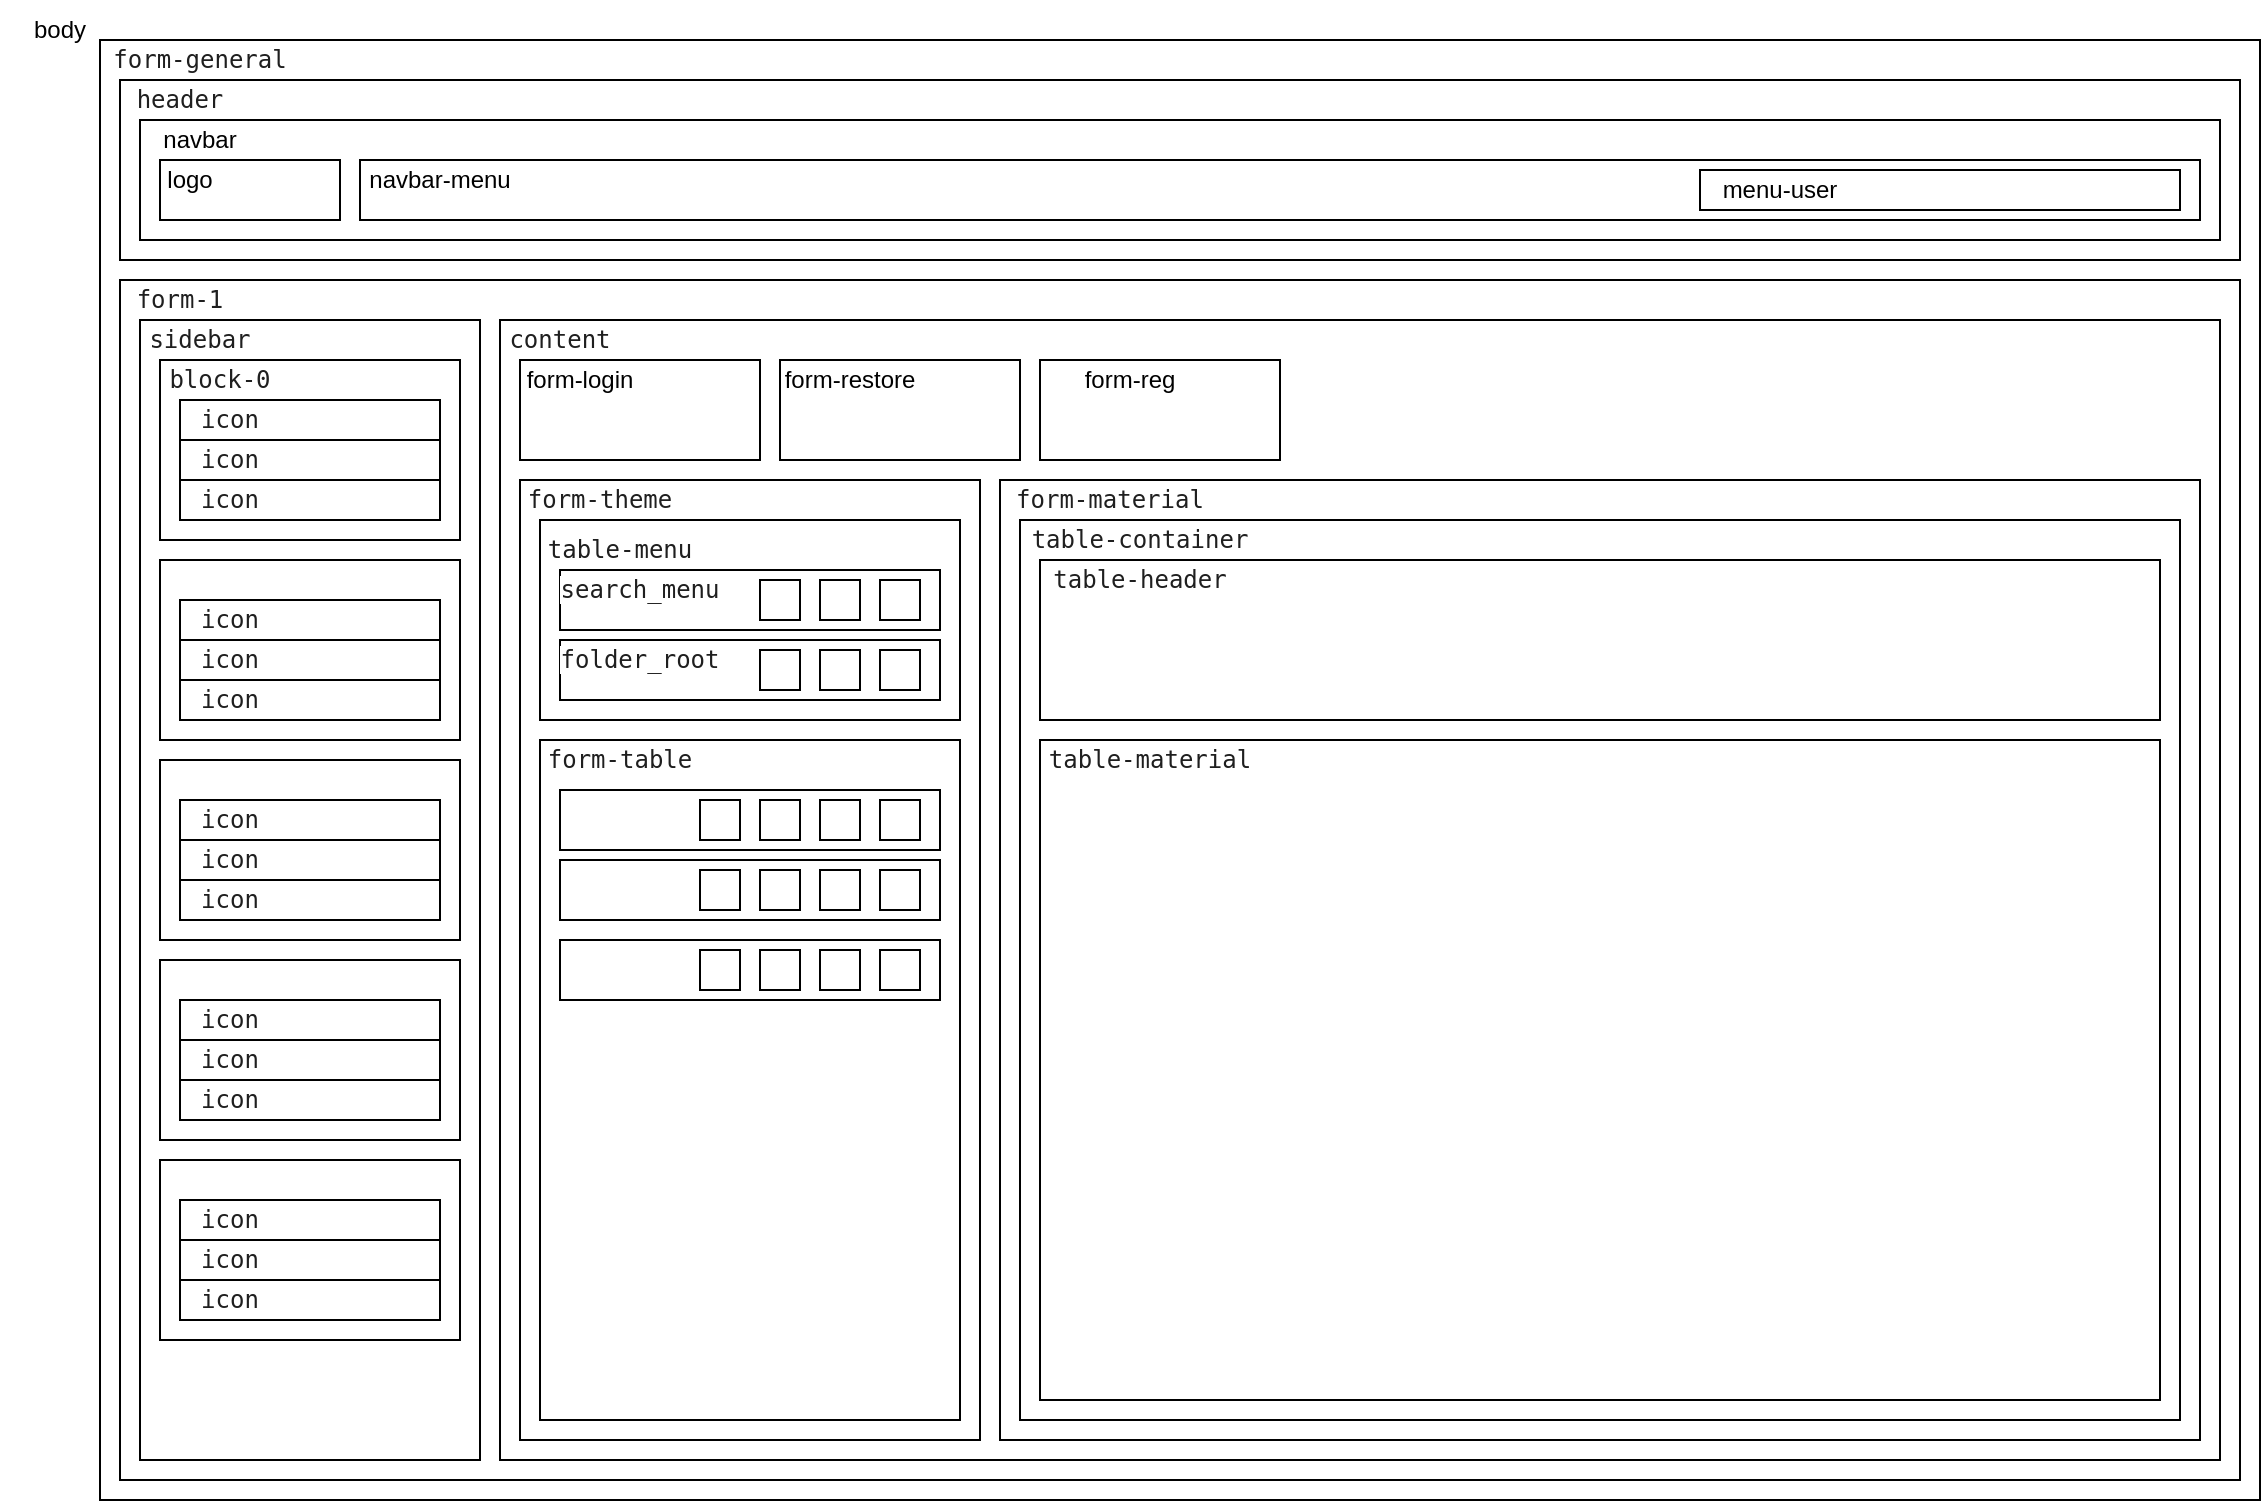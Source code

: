 <mxfile version="24.7.5">
  <diagram name="Страница — 1" id="BnG8u6aFKDyVCollWU_x">
    <mxGraphModel dx="956" dy="529" grid="1" gridSize="10" guides="1" tooltips="1" connect="1" arrows="1" fold="1" page="1" pageScale="1" pageWidth="1169" pageHeight="827" math="0" shadow="0">
      <root>
        <mxCell id="0" />
        <mxCell id="1" parent="0" />
        <mxCell id="juazacSYJNaPZnNIFpLi-2" value="" style="rounded=0;whiteSpace=wrap;html=1;" parent="1" vertex="1">
          <mxGeometry x="50" y="20" width="1080" height="730" as="geometry" />
        </mxCell>
        <mxCell id="juazacSYJNaPZnNIFpLi-3" value="body" style="text;html=1;align=center;verticalAlign=middle;whiteSpace=wrap;rounded=0;" parent="1" vertex="1">
          <mxGeometry width="60" height="30" as="geometry" />
        </mxCell>
        <mxCell id="juazacSYJNaPZnNIFpLi-4" value="&lt;span style=&quot;color: rgb(31, 31, 31); font-family: monospace; text-align: left; white-space-collapse: preserve; background-color: rgb(255, 255, 255);&quot;&gt;form-general&lt;/span&gt;" style="text;html=1;align=center;verticalAlign=middle;whiteSpace=wrap;rounded=0;" parent="1" vertex="1">
          <mxGeometry x="50" y="20" width="100" height="20" as="geometry" />
        </mxCell>
        <mxCell id="juazacSYJNaPZnNIFpLi-5" value="" style="rounded=0;whiteSpace=wrap;html=1;" parent="1" vertex="1">
          <mxGeometry x="60" y="40" width="1060" height="90" as="geometry" />
        </mxCell>
        <mxCell id="juazacSYJNaPZnNIFpLi-6" value="&lt;span style=&quot;color: rgb(31, 31, 31); font-family: monospace; text-align: left; white-space-collapse: preserve; background-color: rgb(255, 255, 255);&quot;&gt;header&lt;/span&gt;" style="text;html=1;align=center;verticalAlign=middle;whiteSpace=wrap;rounded=0;" parent="1" vertex="1">
          <mxGeometry x="60" y="40" width="60" height="20" as="geometry" />
        </mxCell>
        <mxCell id="juazacSYJNaPZnNIFpLi-7" value="" style="rounded=0;whiteSpace=wrap;html=1;" parent="1" vertex="1">
          <mxGeometry x="60" y="140" width="1060" height="600" as="geometry" />
        </mxCell>
        <mxCell id="juazacSYJNaPZnNIFpLi-8" value="&lt;span style=&quot;color: rgb(31, 31, 31); font-family: monospace; text-align: left; white-space-collapse: preserve; background-color: rgb(255, 255, 255);&quot;&gt;form-1&lt;/span&gt;" style="text;html=1;align=center;verticalAlign=middle;whiteSpace=wrap;rounded=0;" parent="1" vertex="1">
          <mxGeometry x="60" y="140" width="60" height="20" as="geometry" />
        </mxCell>
        <mxCell id="juazacSYJNaPZnNIFpLi-9" value="" style="rounded=0;whiteSpace=wrap;html=1;" parent="1" vertex="1">
          <mxGeometry x="70" y="160" width="170" height="570" as="geometry" />
        </mxCell>
        <mxCell id="juazacSYJNaPZnNIFpLi-10" value="&lt;span style=&quot;color: rgb(31, 31, 31); font-family: monospace; text-align: left; white-space-collapse: preserve; background-color: rgb(255, 255, 255);&quot;&gt;sidebar&lt;/span&gt;" style="text;html=1;align=center;verticalAlign=middle;whiteSpace=wrap;rounded=0;" parent="1" vertex="1">
          <mxGeometry x="70" y="160" width="60" height="20" as="geometry" />
        </mxCell>
        <mxCell id="juazacSYJNaPZnNIFpLi-11" value="" style="rounded=0;whiteSpace=wrap;html=1;" parent="1" vertex="1">
          <mxGeometry x="80" y="180" width="150" height="90" as="geometry" />
        </mxCell>
        <mxCell id="juazacSYJNaPZnNIFpLi-15" value="" style="rounded=0;whiteSpace=wrap;html=1;" parent="1" vertex="1">
          <mxGeometry x="250" y="160" width="860" height="570" as="geometry" />
        </mxCell>
        <mxCell id="juazacSYJNaPZnNIFpLi-16" value="&lt;span style=&quot;color: rgb(31, 31, 31); font-family: monospace; text-align: left; white-space-collapse: preserve; background-color: rgb(255, 255, 255);&quot;&gt;block-0&lt;/span&gt;" style="text;html=1;align=center;verticalAlign=middle;whiteSpace=wrap;rounded=0;" parent="1" vertex="1">
          <mxGeometry x="80" y="180" width="60" height="20" as="geometry" />
        </mxCell>
        <mxCell id="juazacSYJNaPZnNIFpLi-21" value="" style="rounded=0;whiteSpace=wrap;html=1;" parent="1" vertex="1">
          <mxGeometry x="90" y="200" width="130" height="20" as="geometry" />
        </mxCell>
        <mxCell id="juazacSYJNaPZnNIFpLi-22" value="&lt;span style=&quot;color: rgb(31, 31, 31); font-family: monospace; text-align: left; white-space-collapse: preserve; background-color: rgb(255, 255, 255);&quot;&gt;icon&lt;/span&gt;" style="text;html=1;align=center;verticalAlign=middle;whiteSpace=wrap;rounded=0;" parent="1" vertex="1">
          <mxGeometry x="90" y="200" width="50" height="20" as="geometry" />
        </mxCell>
        <mxCell id="juazacSYJNaPZnNIFpLi-24" value="" style="rounded=0;whiteSpace=wrap;html=1;" parent="1" vertex="1">
          <mxGeometry x="90" y="220" width="130" height="20" as="geometry" />
        </mxCell>
        <mxCell id="juazacSYJNaPZnNIFpLi-25" value="" style="rounded=0;whiteSpace=wrap;html=1;" parent="1" vertex="1">
          <mxGeometry x="90" y="240" width="130" height="20" as="geometry" />
        </mxCell>
        <mxCell id="juazacSYJNaPZnNIFpLi-26" value="&lt;span style=&quot;color: rgb(31, 31, 31); font-family: monospace; text-align: left; white-space-collapse: preserve; background-color: rgb(255, 255, 255);&quot;&gt;icon&lt;/span&gt;" style="text;html=1;align=center;verticalAlign=middle;whiteSpace=wrap;rounded=0;" parent="1" vertex="1">
          <mxGeometry x="90" y="220" width="50" height="20" as="geometry" />
        </mxCell>
        <mxCell id="juazacSYJNaPZnNIFpLi-27" value="&lt;span style=&quot;color: rgb(31, 31, 31); font-family: monospace; text-align: left; white-space-collapse: preserve; background-color: rgb(255, 255, 255);&quot;&gt;icon&lt;/span&gt;" style="text;html=1;align=center;verticalAlign=middle;whiteSpace=wrap;rounded=0;" parent="1" vertex="1">
          <mxGeometry x="90" y="240" width="50" height="20" as="geometry" />
        </mxCell>
        <mxCell id="juazacSYJNaPZnNIFpLi-28" value="" style="rounded=0;whiteSpace=wrap;html=1;" parent="1" vertex="1">
          <mxGeometry x="80" y="280" width="150" height="90" as="geometry" />
        </mxCell>
        <mxCell id="juazacSYJNaPZnNIFpLi-30" value="" style="rounded=0;whiteSpace=wrap;html=1;" parent="1" vertex="1">
          <mxGeometry x="90" y="300" width="130" height="20" as="geometry" />
        </mxCell>
        <mxCell id="juazacSYJNaPZnNIFpLi-31" value="&lt;span style=&quot;color: rgb(31, 31, 31); font-family: monospace; text-align: left; white-space-collapse: preserve; background-color: rgb(255, 255, 255);&quot;&gt;icon&lt;/span&gt;" style="text;html=1;align=center;verticalAlign=middle;whiteSpace=wrap;rounded=0;" parent="1" vertex="1">
          <mxGeometry x="90" y="300" width="50" height="20" as="geometry" />
        </mxCell>
        <mxCell id="juazacSYJNaPZnNIFpLi-32" value="" style="rounded=0;whiteSpace=wrap;html=1;" parent="1" vertex="1">
          <mxGeometry x="90" y="340" width="130" height="20" as="geometry" />
        </mxCell>
        <mxCell id="juazacSYJNaPZnNIFpLi-34" value="&lt;span style=&quot;color: rgb(31, 31, 31); font-family: monospace; text-align: left; white-space-collapse: preserve; background-color: rgb(255, 255, 255);&quot;&gt;icon&lt;/span&gt;" style="text;html=1;align=center;verticalAlign=middle;whiteSpace=wrap;rounded=0;" parent="1" vertex="1">
          <mxGeometry x="90" y="340" width="50" height="20" as="geometry" />
        </mxCell>
        <mxCell id="juazacSYJNaPZnNIFpLi-35" value="" style="rounded=0;whiteSpace=wrap;html=1;" parent="1" vertex="1">
          <mxGeometry x="80" y="380" width="150" height="90" as="geometry" />
        </mxCell>
        <mxCell id="juazacSYJNaPZnNIFpLi-37" value="" style="rounded=0;whiteSpace=wrap;html=1;" parent="1" vertex="1">
          <mxGeometry x="90" y="400" width="130" height="20" as="geometry" />
        </mxCell>
        <mxCell id="juazacSYJNaPZnNIFpLi-38" value="&lt;span style=&quot;color: rgb(31, 31, 31); font-family: monospace; text-align: left; white-space-collapse: preserve; background-color: rgb(255, 255, 255);&quot;&gt;icon&lt;/span&gt;" style="text;html=1;align=center;verticalAlign=middle;whiteSpace=wrap;rounded=0;" parent="1" vertex="1">
          <mxGeometry x="90" y="400" width="50" height="20" as="geometry" />
        </mxCell>
        <mxCell id="juazacSYJNaPZnNIFpLi-39" value="" style="rounded=0;whiteSpace=wrap;html=1;" parent="1" vertex="1">
          <mxGeometry x="90" y="440" width="130" height="20" as="geometry" />
        </mxCell>
        <mxCell id="juazacSYJNaPZnNIFpLi-41" value="&lt;span style=&quot;color: rgb(31, 31, 31); font-family: monospace; text-align: left; white-space-collapse: preserve; background-color: rgb(255, 255, 255);&quot;&gt;icon&lt;/span&gt;" style="text;html=1;align=center;verticalAlign=middle;whiteSpace=wrap;rounded=0;" parent="1" vertex="1">
          <mxGeometry x="90" y="440" width="50" height="20" as="geometry" />
        </mxCell>
        <mxCell id="juazacSYJNaPZnNIFpLi-42" value="" style="rounded=0;whiteSpace=wrap;html=1;" parent="1" vertex="1">
          <mxGeometry x="80" y="480" width="150" height="90" as="geometry" />
        </mxCell>
        <mxCell id="juazacSYJNaPZnNIFpLi-44" value="" style="rounded=0;whiteSpace=wrap;html=1;" parent="1" vertex="1">
          <mxGeometry x="90" y="500" width="130" height="20" as="geometry" />
        </mxCell>
        <mxCell id="juazacSYJNaPZnNIFpLi-45" value="&lt;span style=&quot;color: rgb(31, 31, 31); font-family: monospace; text-align: left; white-space-collapse: preserve; background-color: rgb(255, 255, 255);&quot;&gt;icon&lt;/span&gt;" style="text;html=1;align=center;verticalAlign=middle;whiteSpace=wrap;rounded=0;" parent="1" vertex="1">
          <mxGeometry x="90" y="500" width="50" height="20" as="geometry" />
        </mxCell>
        <mxCell id="juazacSYJNaPZnNIFpLi-46" value="" style="rounded=0;whiteSpace=wrap;html=1;" parent="1" vertex="1">
          <mxGeometry x="90" y="540" width="130" height="20" as="geometry" />
        </mxCell>
        <mxCell id="juazacSYJNaPZnNIFpLi-48" value="&lt;span style=&quot;color: rgb(31, 31, 31); font-family: monospace; text-align: left; white-space-collapse: preserve; background-color: rgb(255, 255, 255);&quot;&gt;icon&lt;/span&gt;" style="text;html=1;align=center;verticalAlign=middle;whiteSpace=wrap;rounded=0;" parent="1" vertex="1">
          <mxGeometry x="90" y="540" width="50" height="20" as="geometry" />
        </mxCell>
        <mxCell id="juazacSYJNaPZnNIFpLi-49" value="" style="rounded=0;whiteSpace=wrap;html=1;" parent="1" vertex="1">
          <mxGeometry x="80" y="580" width="150" height="90" as="geometry" />
        </mxCell>
        <mxCell id="juazacSYJNaPZnNIFpLi-51" value="" style="rounded=0;whiteSpace=wrap;html=1;" parent="1" vertex="1">
          <mxGeometry x="90" y="600" width="130" height="20" as="geometry" />
        </mxCell>
        <mxCell id="juazacSYJNaPZnNIFpLi-52" value="&lt;span style=&quot;color: rgb(31, 31, 31); font-family: monospace; text-align: left; white-space-collapse: preserve; background-color: rgb(255, 255, 255);&quot;&gt;icon&lt;/span&gt;" style="text;html=1;align=center;verticalAlign=middle;whiteSpace=wrap;rounded=0;" parent="1" vertex="1">
          <mxGeometry x="90" y="600" width="50" height="20" as="geometry" />
        </mxCell>
        <mxCell id="juazacSYJNaPZnNIFpLi-53" value="" style="rounded=0;whiteSpace=wrap;html=1;" parent="1" vertex="1">
          <mxGeometry x="90" y="640" width="130" height="20" as="geometry" />
        </mxCell>
        <mxCell id="juazacSYJNaPZnNIFpLi-55" value="&lt;span style=&quot;color: rgb(31, 31, 31); font-family: monospace; text-align: left; white-space-collapse: preserve; background-color: rgb(255, 255, 255);&quot;&gt;icon&lt;/span&gt;" style="text;html=1;align=center;verticalAlign=middle;whiteSpace=wrap;rounded=0;" parent="1" vertex="1">
          <mxGeometry x="90" y="640" width="50" height="20" as="geometry" />
        </mxCell>
        <mxCell id="juazacSYJNaPZnNIFpLi-59" value="" style="rounded=0;whiteSpace=wrap;html=1;" parent="1" vertex="1">
          <mxGeometry x="90" y="320" width="130" height="20" as="geometry" />
        </mxCell>
        <mxCell id="juazacSYJNaPZnNIFpLi-60" value="&lt;span style=&quot;color: rgb(31, 31, 31); font-family: monospace; text-align: left; white-space-collapse: preserve; background-color: rgb(255, 255, 255);&quot;&gt;icon&lt;/span&gt;" style="text;html=1;align=center;verticalAlign=middle;whiteSpace=wrap;rounded=0;" parent="1" vertex="1">
          <mxGeometry x="90" y="320" width="50" height="20" as="geometry" />
        </mxCell>
        <mxCell id="juazacSYJNaPZnNIFpLi-61" value="" style="rounded=0;whiteSpace=wrap;html=1;" parent="1" vertex="1">
          <mxGeometry x="90" y="420" width="130" height="20" as="geometry" />
        </mxCell>
        <mxCell id="juazacSYJNaPZnNIFpLi-62" value="&lt;span style=&quot;color: rgb(31, 31, 31); font-family: monospace; text-align: left; white-space-collapse: preserve; background-color: rgb(255, 255, 255);&quot;&gt;icon&lt;/span&gt;" style="text;html=1;align=center;verticalAlign=middle;whiteSpace=wrap;rounded=0;" parent="1" vertex="1">
          <mxGeometry x="90" y="420" width="50" height="20" as="geometry" />
        </mxCell>
        <mxCell id="juazacSYJNaPZnNIFpLi-63" value="" style="rounded=0;whiteSpace=wrap;html=1;" parent="1" vertex="1">
          <mxGeometry x="90" y="520" width="130" height="20" as="geometry" />
        </mxCell>
        <mxCell id="juazacSYJNaPZnNIFpLi-64" value="&lt;span style=&quot;color: rgb(31, 31, 31); font-family: monospace; text-align: left; white-space-collapse: preserve; background-color: rgb(255, 255, 255);&quot;&gt;icon&lt;/span&gt;" style="text;html=1;align=center;verticalAlign=middle;whiteSpace=wrap;rounded=0;" parent="1" vertex="1">
          <mxGeometry x="90" y="520" width="50" height="20" as="geometry" />
        </mxCell>
        <mxCell id="juazacSYJNaPZnNIFpLi-65" value="" style="rounded=0;whiteSpace=wrap;html=1;" parent="1" vertex="1">
          <mxGeometry x="90" y="620" width="130" height="20" as="geometry" />
        </mxCell>
        <mxCell id="juazacSYJNaPZnNIFpLi-66" value="&lt;span style=&quot;color: rgb(31, 31, 31); font-family: monospace; text-align: left; white-space-collapse: preserve; background-color: rgb(255, 255, 255);&quot;&gt;icon&lt;/span&gt;" style="text;html=1;align=center;verticalAlign=middle;whiteSpace=wrap;rounded=0;" parent="1" vertex="1">
          <mxGeometry x="90" y="620" width="50" height="20" as="geometry" />
        </mxCell>
        <mxCell id="juazacSYJNaPZnNIFpLi-67" value="&lt;span style=&quot;color: rgb(31, 31, 31); font-family: monospace; font-size: 12px; font-style: normal; font-variant-ligatures: normal; font-variant-caps: normal; font-weight: 400; letter-spacing: normal; orphans: 2; text-align: left; text-indent: 0px; text-transform: none; widows: 2; word-spacing: 0px; -webkit-text-stroke-width: 0px; white-space: pre-wrap; background-color: rgb(255, 255, 255); text-decoration-thickness: initial; text-decoration-style: initial; text-decoration-color: initial; display: inline !important; float: none;&quot;&gt;content&lt;/span&gt;" style="text;html=1;align=center;verticalAlign=middle;whiteSpace=wrap;rounded=0;" parent="1" vertex="1">
          <mxGeometry x="250" y="160" width="60" height="20" as="geometry" />
        </mxCell>
        <mxCell id="juazacSYJNaPZnNIFpLi-68" value="" style="rounded=0;whiteSpace=wrap;html=1;" parent="1" vertex="1">
          <mxGeometry x="260" y="240" width="230" height="480" as="geometry" />
        </mxCell>
        <mxCell id="juazacSYJNaPZnNIFpLi-69" value="" style="rounded=0;whiteSpace=wrap;html=1;" parent="1" vertex="1">
          <mxGeometry x="500" y="240" width="600" height="480" as="geometry" />
        </mxCell>
        <mxCell id="juazacSYJNaPZnNIFpLi-70" value="&lt;span style=&quot;color: rgb(31, 31, 31); font-family: monospace; text-align: left; white-space-collapse: preserve; background-color: rgb(255, 255, 255);&quot;&gt;form-material&lt;/span&gt;" style="text;html=1;align=center;verticalAlign=middle;whiteSpace=wrap;rounded=0;" parent="1" vertex="1">
          <mxGeometry x="500" y="240" width="110" height="20" as="geometry" />
        </mxCell>
        <mxCell id="juazacSYJNaPZnNIFpLi-71" value="&lt;span style=&quot;color: rgb(31, 31, 31); font-family: monospace; text-align: left; white-space-collapse: preserve; background-color: rgb(255, 255, 255);&quot;&gt;form-theme&lt;/span&gt;" style="text;html=1;align=center;verticalAlign=middle;whiteSpace=wrap;rounded=0;" parent="1" vertex="1">
          <mxGeometry x="260" y="240" width="80" height="20" as="geometry" />
        </mxCell>
        <mxCell id="juazacSYJNaPZnNIFpLi-72" value="" style="rounded=0;whiteSpace=wrap;html=1;" parent="1" vertex="1">
          <mxGeometry x="270" y="260" width="210" height="100" as="geometry" />
        </mxCell>
        <mxCell id="juazacSYJNaPZnNIFpLi-73" value="" style="rounded=0;whiteSpace=wrap;html=1;" parent="1" vertex="1">
          <mxGeometry x="270" y="370" width="210" height="340" as="geometry" />
        </mxCell>
        <mxCell id="juazacSYJNaPZnNIFpLi-74" value="&lt;span style=&quot;color: rgb(31, 31, 31); font-family: monospace; text-align: left; white-space-collapse: preserve; background-color: rgb(255, 255, 255);&quot;&gt;table-menu&lt;/span&gt;" style="text;html=1;align=center;verticalAlign=middle;whiteSpace=wrap;rounded=0;" parent="1" vertex="1">
          <mxGeometry x="270" y="265" width="80" height="20" as="geometry" />
        </mxCell>
        <mxCell id="juazacSYJNaPZnNIFpLi-75" value="" style="rounded=0;whiteSpace=wrap;html=1;" parent="1" vertex="1">
          <mxGeometry x="280" y="285" width="190" height="30" as="geometry" />
        </mxCell>
        <mxCell id="juazacSYJNaPZnNIFpLi-76" value="" style="rounded=0;whiteSpace=wrap;html=1;" parent="1" vertex="1">
          <mxGeometry x="280" y="320" width="190" height="30" as="geometry" />
        </mxCell>
        <mxCell id="juazacSYJNaPZnNIFpLi-77" value="&lt;span style=&quot;color: rgb(31, 31, 31); font-family: monospace; text-align: left; white-space-collapse: preserve; background-color: rgb(255, 255, 255);&quot;&gt;search_menu&lt;/span&gt;" style="text;html=1;align=center;verticalAlign=middle;whiteSpace=wrap;rounded=0;" parent="1" vertex="1">
          <mxGeometry x="280" y="285" width="80" height="20" as="geometry" />
        </mxCell>
        <mxCell id="juazacSYJNaPZnNIFpLi-78" value="&lt;span style=&quot;color: rgb(31, 31, 31); font-family: monospace; text-align: left; white-space-collapse: preserve; background-color: rgb(255, 255, 255);&quot;&gt;folder_root&lt;/span&gt;" style="text;html=1;align=center;verticalAlign=middle;whiteSpace=wrap;rounded=0;" parent="1" vertex="1">
          <mxGeometry x="280" y="320" width="80" height="20" as="geometry" />
        </mxCell>
        <mxCell id="juazacSYJNaPZnNIFpLi-79" value="&lt;span style=&quot;color: rgb(31, 31, 31); font-family: monospace; text-align: left; white-space-collapse: preserve; background-color: rgb(255, 255, 255);&quot;&gt;form-table&lt;/span&gt;" style="text;html=1;align=center;verticalAlign=middle;whiteSpace=wrap;rounded=0;" parent="1" vertex="1">
          <mxGeometry x="270" y="370" width="80" height="20" as="geometry" />
        </mxCell>
        <mxCell id="juazacSYJNaPZnNIFpLi-80" value="" style="rounded=0;whiteSpace=wrap;html=1;" parent="1" vertex="1">
          <mxGeometry x="280" y="395" width="190" height="30" as="geometry" />
        </mxCell>
        <mxCell id="juazacSYJNaPZnNIFpLi-81" value="" style="rounded=0;whiteSpace=wrap;html=1;" parent="1" vertex="1">
          <mxGeometry x="280" y="430" width="190" height="30" as="geometry" />
        </mxCell>
        <mxCell id="juazacSYJNaPZnNIFpLi-82" value="" style="rounded=0;whiteSpace=wrap;html=1;" parent="1" vertex="1">
          <mxGeometry x="280" y="470" width="190" height="30" as="geometry" />
        </mxCell>
        <mxCell id="juazacSYJNaPZnNIFpLi-88" value="" style="rounded=0;whiteSpace=wrap;html=1;" parent="1" vertex="1">
          <mxGeometry x="350" y="475" width="20" height="20" as="geometry" />
        </mxCell>
        <mxCell id="juazacSYJNaPZnNIFpLi-89" value="" style="rounded=0;whiteSpace=wrap;html=1;" parent="1" vertex="1">
          <mxGeometry x="380" y="475" width="20" height="20" as="geometry" />
        </mxCell>
        <mxCell id="juazacSYJNaPZnNIFpLi-90" value="" style="rounded=0;whiteSpace=wrap;html=1;" parent="1" vertex="1">
          <mxGeometry x="410" y="475" width="20" height="20" as="geometry" />
        </mxCell>
        <mxCell id="juazacSYJNaPZnNIFpLi-91" value="" style="rounded=0;whiteSpace=wrap;html=1;" parent="1" vertex="1">
          <mxGeometry x="440" y="475" width="20" height="20" as="geometry" />
        </mxCell>
        <mxCell id="juazacSYJNaPZnNIFpLi-92" value="" style="rounded=0;whiteSpace=wrap;html=1;" parent="1" vertex="1">
          <mxGeometry x="350" y="400" width="20" height="20" as="geometry" />
        </mxCell>
        <mxCell id="juazacSYJNaPZnNIFpLi-93" value="" style="rounded=0;whiteSpace=wrap;html=1;" parent="1" vertex="1">
          <mxGeometry x="380" y="400" width="20" height="20" as="geometry" />
        </mxCell>
        <mxCell id="juazacSYJNaPZnNIFpLi-94" value="" style="rounded=0;whiteSpace=wrap;html=1;" parent="1" vertex="1">
          <mxGeometry x="410" y="400" width="20" height="20" as="geometry" />
        </mxCell>
        <mxCell id="juazacSYJNaPZnNIFpLi-95" value="" style="rounded=0;whiteSpace=wrap;html=1;" parent="1" vertex="1">
          <mxGeometry x="440" y="400" width="20" height="20" as="geometry" />
        </mxCell>
        <mxCell id="juazacSYJNaPZnNIFpLi-96" value="" style="rounded=0;whiteSpace=wrap;html=1;" parent="1" vertex="1">
          <mxGeometry x="350" y="435" width="20" height="20" as="geometry" />
        </mxCell>
        <mxCell id="juazacSYJNaPZnNIFpLi-97" value="" style="rounded=0;whiteSpace=wrap;html=1;" parent="1" vertex="1">
          <mxGeometry x="380" y="435" width="20" height="20" as="geometry" />
        </mxCell>
        <mxCell id="juazacSYJNaPZnNIFpLi-98" value="" style="rounded=0;whiteSpace=wrap;html=1;" parent="1" vertex="1">
          <mxGeometry x="410" y="435" width="20" height="20" as="geometry" />
        </mxCell>
        <mxCell id="juazacSYJNaPZnNIFpLi-99" value="" style="rounded=0;whiteSpace=wrap;html=1;" parent="1" vertex="1">
          <mxGeometry x="440" y="435" width="20" height="20" as="geometry" />
        </mxCell>
        <mxCell id="juazacSYJNaPZnNIFpLi-100" value="" style="rounded=0;whiteSpace=wrap;html=1;" parent="1" vertex="1">
          <mxGeometry x="380" y="325" width="20" height="20" as="geometry" />
        </mxCell>
        <mxCell id="juazacSYJNaPZnNIFpLi-101" value="" style="rounded=0;whiteSpace=wrap;html=1;" parent="1" vertex="1">
          <mxGeometry x="410" y="325" width="20" height="20" as="geometry" />
        </mxCell>
        <mxCell id="juazacSYJNaPZnNIFpLi-102" value="" style="rounded=0;whiteSpace=wrap;html=1;" parent="1" vertex="1">
          <mxGeometry x="440" y="325" width="20" height="20" as="geometry" />
        </mxCell>
        <mxCell id="juazacSYJNaPZnNIFpLi-103" value="" style="rounded=0;whiteSpace=wrap;html=1;" parent="1" vertex="1">
          <mxGeometry x="380" y="290" width="20" height="20" as="geometry" />
        </mxCell>
        <mxCell id="juazacSYJNaPZnNIFpLi-104" value="" style="rounded=0;whiteSpace=wrap;html=1;" parent="1" vertex="1">
          <mxGeometry x="410" y="290" width="20" height="20" as="geometry" />
        </mxCell>
        <mxCell id="juazacSYJNaPZnNIFpLi-105" value="" style="rounded=0;whiteSpace=wrap;html=1;" parent="1" vertex="1">
          <mxGeometry x="440" y="290" width="20" height="20" as="geometry" />
        </mxCell>
        <mxCell id="juazacSYJNaPZnNIFpLi-106" value="" style="rounded=0;whiteSpace=wrap;html=1;" parent="1" vertex="1">
          <mxGeometry x="510" y="260" width="580" height="450" as="geometry" />
        </mxCell>
        <mxCell id="juazacSYJNaPZnNIFpLi-112" value="" style="rounded=0;whiteSpace=wrap;html=1;" parent="1" vertex="1">
          <mxGeometry x="260" y="180" width="120" height="50" as="geometry" />
        </mxCell>
        <mxCell id="juazacSYJNaPZnNIFpLi-113" value="" style="rounded=0;whiteSpace=wrap;html=1;" parent="1" vertex="1">
          <mxGeometry x="390" y="180" width="120" height="50" as="geometry" />
        </mxCell>
        <mxCell id="juazacSYJNaPZnNIFpLi-114" value="" style="rounded=0;whiteSpace=wrap;html=1;" parent="1" vertex="1">
          <mxGeometry x="520" y="180" width="120" height="50" as="geometry" />
        </mxCell>
        <mxCell id="juazacSYJNaPZnNIFpLi-115" value="form-login" style="text;html=1;align=center;verticalAlign=middle;whiteSpace=wrap;rounded=0;" parent="1" vertex="1">
          <mxGeometry x="260" y="180" width="60" height="20" as="geometry" />
        </mxCell>
        <mxCell id="juazacSYJNaPZnNIFpLi-116" value="form-restore" style="text;html=1;align=center;verticalAlign=middle;whiteSpace=wrap;rounded=0;" parent="1" vertex="1">
          <mxGeometry x="390" y="180" width="70" height="20" as="geometry" />
        </mxCell>
        <mxCell id="juazacSYJNaPZnNIFpLi-117" value="form-reg" style="text;html=1;align=center;verticalAlign=middle;whiteSpace=wrap;rounded=0;" parent="1" vertex="1">
          <mxGeometry x="520" y="180" width="90" height="20" as="geometry" />
        </mxCell>
        <mxCell id="juazacSYJNaPZnNIFpLi-120" value="" style="rounded=0;whiteSpace=wrap;html=1;" parent="1" vertex="1">
          <mxGeometry x="70" y="60" width="1040" height="60" as="geometry" />
        </mxCell>
        <mxCell id="juazacSYJNaPZnNIFpLi-121" value="navbar" style="text;html=1;align=center;verticalAlign=middle;whiteSpace=wrap;rounded=0;" parent="1" vertex="1">
          <mxGeometry x="70" y="60" width="60" height="20" as="geometry" />
        </mxCell>
        <mxCell id="juazacSYJNaPZnNIFpLi-122" value="" style="rounded=0;whiteSpace=wrap;html=1;" parent="1" vertex="1">
          <mxGeometry x="180" y="80" width="920" height="30" as="geometry" />
        </mxCell>
        <mxCell id="juazacSYJNaPZnNIFpLi-123" value="navbar-menu" style="text;html=1;align=center;verticalAlign=middle;whiteSpace=wrap;rounded=0;" parent="1" vertex="1">
          <mxGeometry x="180" y="80" width="80" height="20" as="geometry" />
        </mxCell>
        <mxCell id="juazacSYJNaPZnNIFpLi-118" value="" style="rounded=0;whiteSpace=wrap;html=1;" parent="1" vertex="1">
          <mxGeometry x="850" y="85" width="240" height="20" as="geometry" />
        </mxCell>
        <mxCell id="juazacSYJNaPZnNIFpLi-119" value="menu-user" style="text;html=1;align=center;verticalAlign=middle;whiteSpace=wrap;rounded=0;" parent="1" vertex="1">
          <mxGeometry x="850" y="90" width="80" height="10" as="geometry" />
        </mxCell>
        <mxCell id="juazacSYJNaPZnNIFpLi-124" value="" style="rounded=0;whiteSpace=wrap;html=1;" parent="1" vertex="1">
          <mxGeometry x="80" y="80" width="90" height="30" as="geometry" />
        </mxCell>
        <mxCell id="juazacSYJNaPZnNIFpLi-125" value="logo" style="text;html=1;align=center;verticalAlign=middle;whiteSpace=wrap;rounded=0;" parent="1" vertex="1">
          <mxGeometry x="80" y="80" width="30" height="20" as="geometry" />
        </mxCell>
        <mxCell id="omNlSDSIXhBrMdTt03q--2" value="" style="rounded=0;whiteSpace=wrap;html=1;" vertex="1" parent="1">
          <mxGeometry x="520" y="370" width="560" height="330" as="geometry" />
        </mxCell>
        <mxCell id="juazacSYJNaPZnNIFpLi-87" value="&lt;span style=&quot;color: rgb(31, 31, 31); font-family: monospace; text-align: left; white-space-collapse: preserve; background-color: rgb(255, 255, 255);&quot;&gt;table-material&lt;/span&gt;" style="text;html=1;align=center;verticalAlign=middle;whiteSpace=wrap;rounded=0;" parent="1" vertex="1">
          <mxGeometry x="520" y="370" width="110" height="20" as="geometry" />
        </mxCell>
        <mxCell id="juazacSYJNaPZnNIFpLi-84" value="" style="rounded=0;whiteSpace=wrap;html=1;" parent="1" vertex="1">
          <mxGeometry x="520" y="280" width="560" height="80" as="geometry" />
        </mxCell>
        <mxCell id="juazacSYJNaPZnNIFpLi-85" value="&lt;span style=&quot;color: rgb(31, 31, 31); font-family: monospace; text-align: left; white-space-collapse: preserve; background-color: rgb(255, 255, 255);&quot;&gt;table-header&lt;/span&gt;" style="text;html=1;align=center;verticalAlign=middle;whiteSpace=wrap;rounded=0;" parent="1" vertex="1">
          <mxGeometry x="520" y="280" width="100" height="20" as="geometry" />
        </mxCell>
        <mxCell id="omNlSDSIXhBrMdTt03q--3" value="&lt;div style=&quot;text-align: left;&quot;&gt;&lt;span style=&quot;background-color: initial; white-space-collapse: preserve;&quot;&gt;&lt;font face=&quot;monospace&quot; color=&quot;#1f1f1f&quot;&gt;table-container&lt;/font&gt;&lt;/span&gt;&lt;/div&gt;" style="text;html=1;align=center;verticalAlign=middle;whiteSpace=wrap;rounded=0;" vertex="1" parent="1">
          <mxGeometry x="510" y="260" width="120" height="20" as="geometry" />
        </mxCell>
      </root>
    </mxGraphModel>
  </diagram>
</mxfile>
